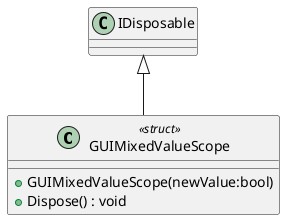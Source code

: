 @startuml
class GUIMixedValueScope <<struct>> {
    + GUIMixedValueScope(newValue:bool)
    + Dispose() : void
}
IDisposable <|-- GUIMixedValueScope
@enduml
